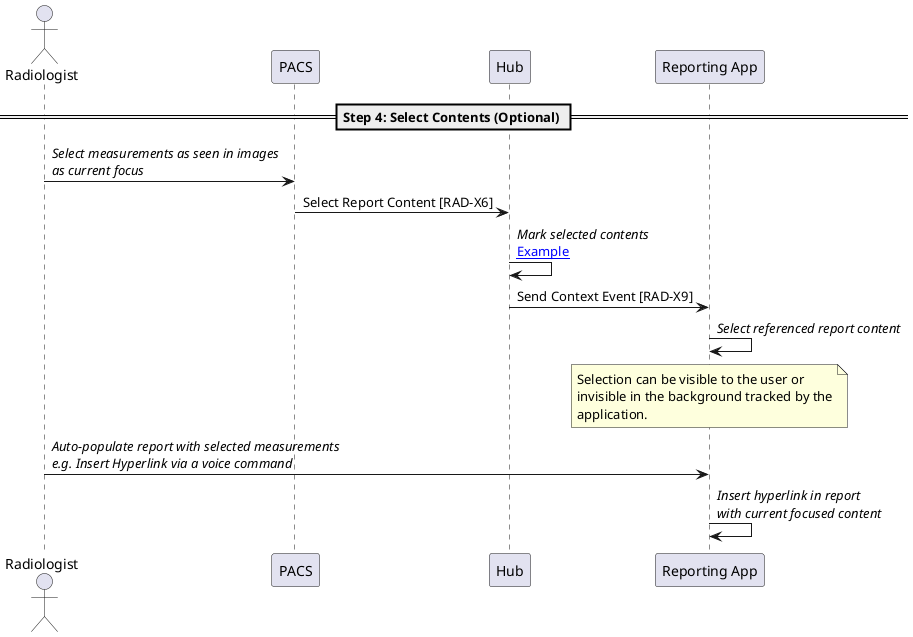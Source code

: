 @startuml

actor Radiologist as User
participant "PACS" as PACS
participant "Hub" as Hub
participant "Reporting App" as Report

== Step 4: Select Contents (Optional) ==

User->PACS: //Select measurements as seen in images//\n//as current focus//

PACS->Hub: Select Report Content [RAD-X6]
Hub->Hub: //Mark selected contents//\n[[select_study_and_observation.html#available-context-and-content-in-hub Example]]
Hub->Report: Send Context Event [RAD-X9]

Report->Report: //Select referenced report content//
note over Report
Selection can be visible to the user or
invisible in the background tracked by the
application.
end note

User->Report: //Auto-populate report with selected measurements//\n//e.g. Insert Hyperlink via a voice command//

Report->Report: //Insert hyperlink in report//\n//with current focused content//

@enduml